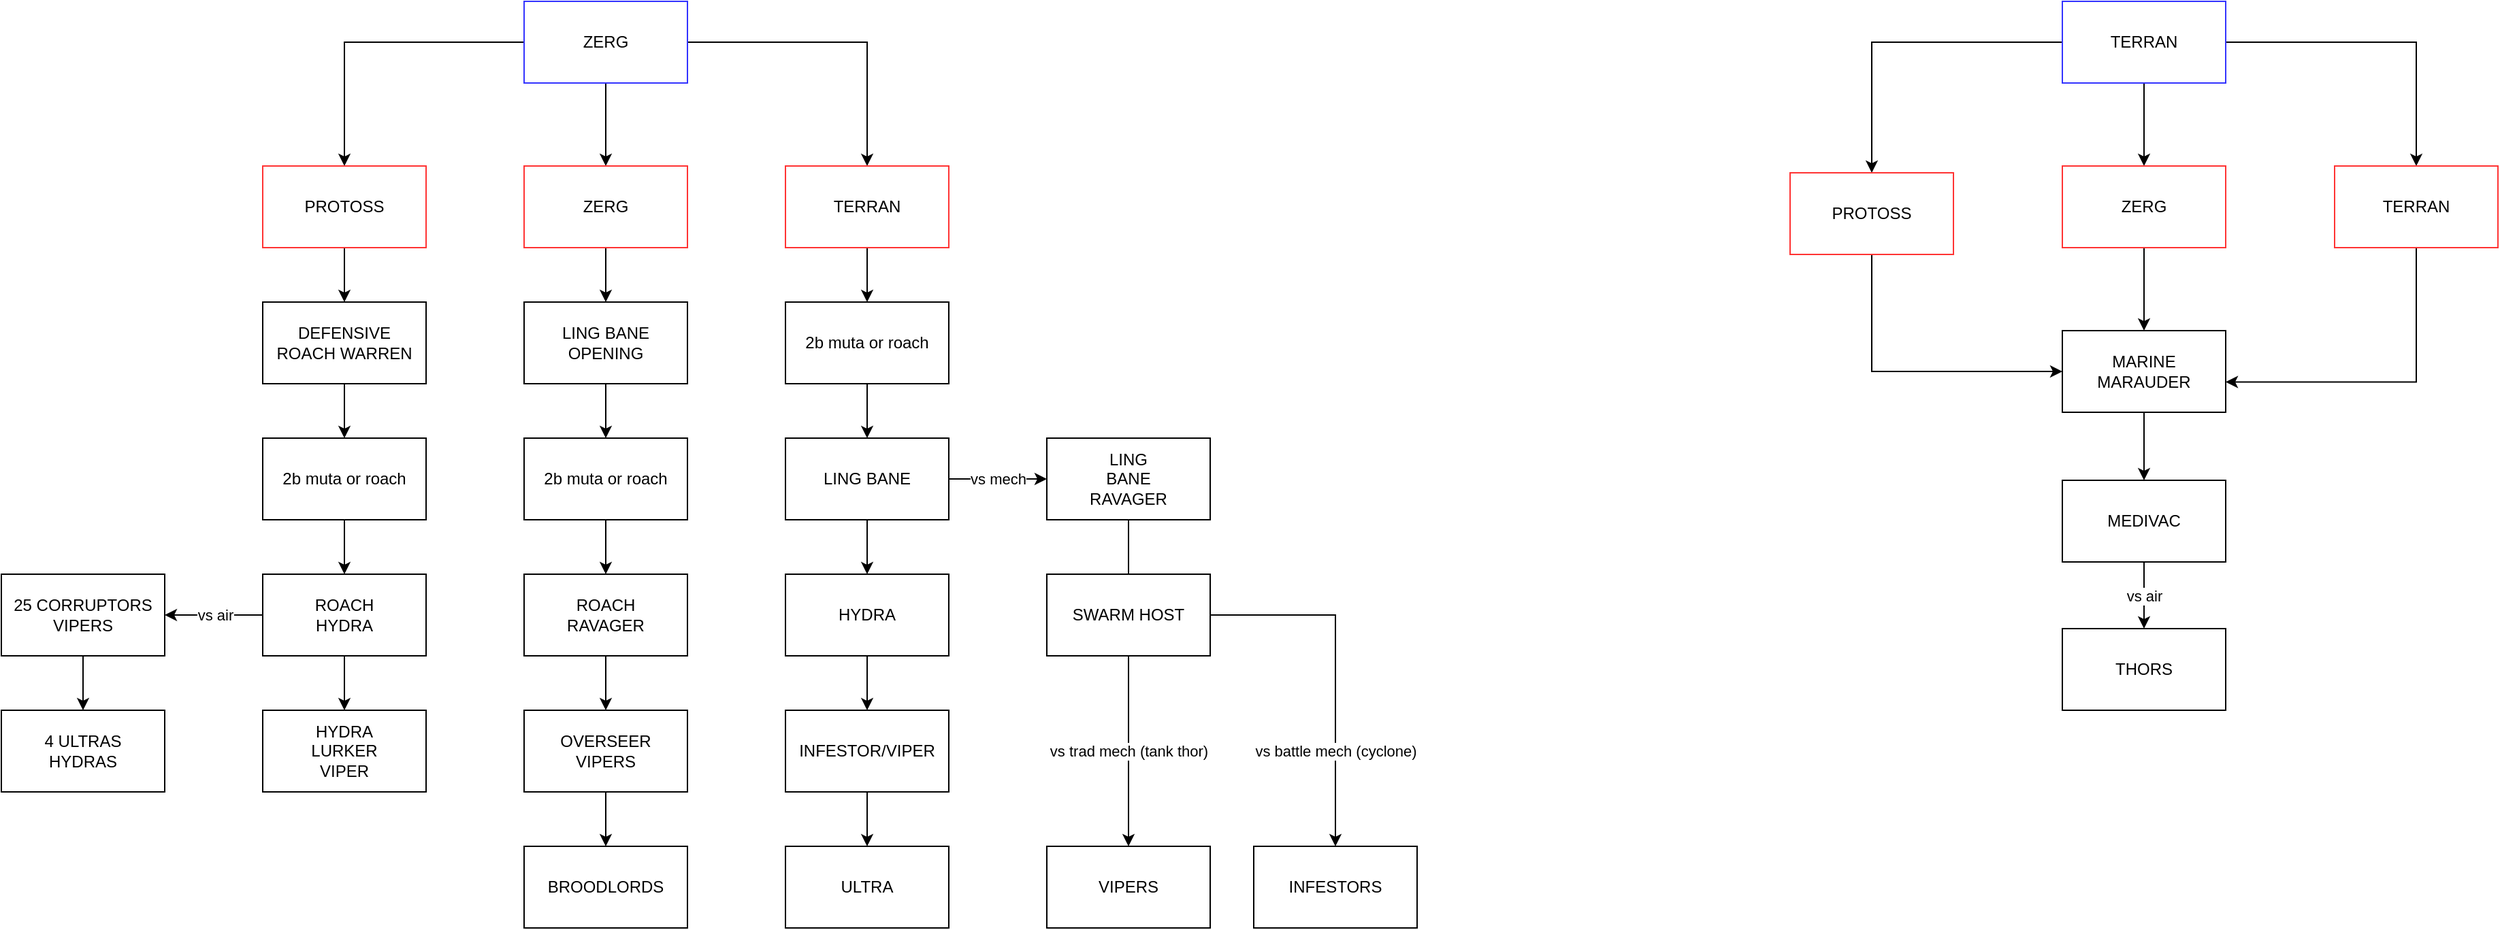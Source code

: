 <mxfile version="20.8.7" type="github">
  <diagram id="8T3hJ6hj14eDnjatASG-" name="unit composition">
    <mxGraphModel dx="1334" dy="642" grid="0" gridSize="10" guides="1" tooltips="1" connect="1" arrows="1" fold="1" page="0" pageScale="1" pageWidth="850" pageHeight="1100" math="0" shadow="0">
      <root>
        <mxCell id="0" />
        <mxCell id="1" parent="0" />
        <mxCell id="UNQcKs0fPld5dCaY8m3V-23" value="" style="edgeStyle=orthogonalEdgeStyle;rounded=0;orthogonalLoop=1;jettySize=auto;html=1;" parent="1" source="UNQcKs0fPld5dCaY8m3V-1" target="UNQcKs0fPld5dCaY8m3V-4" edge="1">
          <mxGeometry relative="1" as="geometry" />
        </mxCell>
        <mxCell id="UNQcKs0fPld5dCaY8m3V-30" style="edgeStyle=orthogonalEdgeStyle;rounded=0;orthogonalLoop=1;jettySize=auto;html=1;entryX=0.5;entryY=0;entryDx=0;entryDy=0;" parent="1" source="UNQcKs0fPld5dCaY8m3V-1" target="UNQcKs0fPld5dCaY8m3V-2" edge="1">
          <mxGeometry relative="1" as="geometry" />
        </mxCell>
        <mxCell id="UNQcKs0fPld5dCaY8m3V-31" style="edgeStyle=orthogonalEdgeStyle;rounded=0;orthogonalLoop=1;jettySize=auto;html=1;" parent="1" source="UNQcKs0fPld5dCaY8m3V-1" target="UNQcKs0fPld5dCaY8m3V-3" edge="1">
          <mxGeometry relative="1" as="geometry" />
        </mxCell>
        <mxCell id="UNQcKs0fPld5dCaY8m3V-1" value="ZERG" style="rounded=0;whiteSpace=wrap;html=1;strokeColor=#3333FF;" parent="1" vertex="1">
          <mxGeometry x="470" y="302" width="120" height="60" as="geometry" />
        </mxCell>
        <mxCell id="UNQcKs0fPld5dCaY8m3V-29" value="" style="edgeStyle=orthogonalEdgeStyle;rounded=0;orthogonalLoop=1;jettySize=auto;html=1;" parent="1" source="UNQcKs0fPld5dCaY8m3V-2" target="UNQcKs0fPld5dCaY8m3V-10" edge="1">
          <mxGeometry relative="1" as="geometry" />
        </mxCell>
        <mxCell id="UNQcKs0fPld5dCaY8m3V-2" value="PROTOSS" style="rounded=0;whiteSpace=wrap;html=1;strokeColor=#FF3333;" parent="1" vertex="1">
          <mxGeometry x="278" y="423" width="120" height="60" as="geometry" />
        </mxCell>
        <mxCell id="UNQcKs0fPld5dCaY8m3V-37" value="" style="edgeStyle=orthogonalEdgeStyle;rounded=0;orthogonalLoop=1;jettySize=auto;html=1;" parent="1" source="UNQcKs0fPld5dCaY8m3V-3" target="UNQcKs0fPld5dCaY8m3V-16" edge="1">
          <mxGeometry relative="1" as="geometry" />
        </mxCell>
        <mxCell id="UNQcKs0fPld5dCaY8m3V-3" value="TERRAN" style="rounded=0;whiteSpace=wrap;html=1;strokeColor=#FF3333;" parent="1" vertex="1">
          <mxGeometry x="662" y="423" width="120" height="60" as="geometry" />
        </mxCell>
        <mxCell id="UNQcKs0fPld5dCaY8m3V-24" value="" style="edgeStyle=orthogonalEdgeStyle;rounded=0;orthogonalLoop=1;jettySize=auto;html=1;" parent="1" source="UNQcKs0fPld5dCaY8m3V-4" target="UNQcKs0fPld5dCaY8m3V-5" edge="1">
          <mxGeometry relative="1" as="geometry" />
        </mxCell>
        <mxCell id="UNQcKs0fPld5dCaY8m3V-4" value="ZERG" style="rounded=0;whiteSpace=wrap;html=1;strokeColor=#FF3333;" parent="1" vertex="1">
          <mxGeometry x="470" y="423" width="120" height="60" as="geometry" />
        </mxCell>
        <mxCell id="UNQcKs0fPld5dCaY8m3V-25" value="" style="edgeStyle=orthogonalEdgeStyle;rounded=0;orthogonalLoop=1;jettySize=auto;html=1;" parent="1" source="UNQcKs0fPld5dCaY8m3V-5" target="UNQcKs0fPld5dCaY8m3V-6" edge="1">
          <mxGeometry relative="1" as="geometry" />
        </mxCell>
        <mxCell id="UNQcKs0fPld5dCaY8m3V-5" value="LING BANE OPENING" style="rounded=0;whiteSpace=wrap;html=1;" parent="1" vertex="1">
          <mxGeometry x="470" y="523" width="120" height="60" as="geometry" />
        </mxCell>
        <mxCell id="UNQcKs0fPld5dCaY8m3V-26" value="" style="edgeStyle=orthogonalEdgeStyle;rounded=0;orthogonalLoop=1;jettySize=auto;html=1;" parent="1" source="UNQcKs0fPld5dCaY8m3V-6" target="UNQcKs0fPld5dCaY8m3V-7" edge="1">
          <mxGeometry relative="1" as="geometry" />
        </mxCell>
        <mxCell id="UNQcKs0fPld5dCaY8m3V-6" value="2b muta or roach" style="rounded=0;whiteSpace=wrap;html=1;" parent="1" vertex="1">
          <mxGeometry x="470" y="623" width="120" height="60" as="geometry" />
        </mxCell>
        <mxCell id="UNQcKs0fPld5dCaY8m3V-27" value="" style="edgeStyle=orthogonalEdgeStyle;rounded=0;orthogonalLoop=1;jettySize=auto;html=1;" parent="1" source="UNQcKs0fPld5dCaY8m3V-7" target="UNQcKs0fPld5dCaY8m3V-8" edge="1">
          <mxGeometry relative="1" as="geometry" />
        </mxCell>
        <mxCell id="UNQcKs0fPld5dCaY8m3V-7" value="ROACH&lt;br&gt;RAVAGER" style="rounded=0;whiteSpace=wrap;html=1;" parent="1" vertex="1">
          <mxGeometry x="470" y="723" width="120" height="60" as="geometry" />
        </mxCell>
        <mxCell id="UNQcKs0fPld5dCaY8m3V-28" value="" style="edgeStyle=orthogonalEdgeStyle;rounded=0;orthogonalLoop=1;jettySize=auto;html=1;" parent="1" source="UNQcKs0fPld5dCaY8m3V-8" target="UNQcKs0fPld5dCaY8m3V-9" edge="1">
          <mxGeometry relative="1" as="geometry" />
        </mxCell>
        <mxCell id="UNQcKs0fPld5dCaY8m3V-8" value="OVERSEER&lt;br&gt;VIPERS" style="rounded=0;whiteSpace=wrap;html=1;" parent="1" vertex="1">
          <mxGeometry x="470" y="823" width="120" height="60" as="geometry" />
        </mxCell>
        <mxCell id="UNQcKs0fPld5dCaY8m3V-9" value="BROODLORDS" style="rounded=0;whiteSpace=wrap;html=1;" parent="1" vertex="1">
          <mxGeometry x="470" y="923" width="120" height="60" as="geometry" />
        </mxCell>
        <mxCell id="UNQcKs0fPld5dCaY8m3V-32" value="" style="edgeStyle=orthogonalEdgeStyle;rounded=0;orthogonalLoop=1;jettySize=auto;html=1;" parent="1" source="UNQcKs0fPld5dCaY8m3V-10" target="UNQcKs0fPld5dCaY8m3V-11" edge="1">
          <mxGeometry relative="1" as="geometry" />
        </mxCell>
        <mxCell id="UNQcKs0fPld5dCaY8m3V-10" value="DEFENSIVE &lt;br&gt;ROACH WARREN" style="rounded=0;whiteSpace=wrap;html=1;" parent="1" vertex="1">
          <mxGeometry x="278" y="523" width="120" height="60" as="geometry" />
        </mxCell>
        <mxCell id="UNQcKs0fPld5dCaY8m3V-33" value="" style="edgeStyle=orthogonalEdgeStyle;rounded=0;orthogonalLoop=1;jettySize=auto;html=1;" parent="1" source="UNQcKs0fPld5dCaY8m3V-11" target="UNQcKs0fPld5dCaY8m3V-12" edge="1">
          <mxGeometry relative="1" as="geometry" />
        </mxCell>
        <mxCell id="UNQcKs0fPld5dCaY8m3V-11" value="2b muta or roach" style="rounded=0;whiteSpace=wrap;html=1;" parent="1" vertex="1">
          <mxGeometry x="278" y="623" width="120" height="60" as="geometry" />
        </mxCell>
        <mxCell id="UNQcKs0fPld5dCaY8m3V-34" value="" style="edgeStyle=orthogonalEdgeStyle;rounded=0;orthogonalLoop=1;jettySize=auto;html=1;" parent="1" source="UNQcKs0fPld5dCaY8m3V-12" target="UNQcKs0fPld5dCaY8m3V-13" edge="1">
          <mxGeometry relative="1" as="geometry" />
        </mxCell>
        <mxCell id="UNQcKs0fPld5dCaY8m3V-42" value="" style="edgeStyle=orthogonalEdgeStyle;rounded=0;orthogonalLoop=1;jettySize=auto;html=1;" parent="1" source="UNQcKs0fPld5dCaY8m3V-12" target="UNQcKs0fPld5dCaY8m3V-14" edge="1">
          <mxGeometry relative="1" as="geometry" />
        </mxCell>
        <mxCell id="UNQcKs0fPld5dCaY8m3V-45" value="vs air" style="edgeLabel;html=1;align=center;verticalAlign=middle;resizable=0;points=[];" parent="UNQcKs0fPld5dCaY8m3V-42" vertex="1" connectable="0">
          <mxGeometry x="-0.314" y="1" relative="1" as="geometry">
            <mxPoint x="-11" y="-1" as="offset" />
          </mxGeometry>
        </mxCell>
        <mxCell id="UNQcKs0fPld5dCaY8m3V-12" value="ROACH&lt;br&gt;HYDRA" style="rounded=0;whiteSpace=wrap;html=1;" parent="1" vertex="1">
          <mxGeometry x="278" y="723" width="120" height="60" as="geometry" />
        </mxCell>
        <mxCell id="UNQcKs0fPld5dCaY8m3V-13" value="HYDRA&lt;br&gt;LURKER&lt;br&gt;VIPER" style="rounded=0;whiteSpace=wrap;html=1;" parent="1" vertex="1">
          <mxGeometry x="278" y="823" width="120" height="60" as="geometry" />
        </mxCell>
        <mxCell id="UNQcKs0fPld5dCaY8m3V-36" value="" style="edgeStyle=orthogonalEdgeStyle;rounded=0;orthogonalLoop=1;jettySize=auto;html=1;" parent="1" source="UNQcKs0fPld5dCaY8m3V-14" target="UNQcKs0fPld5dCaY8m3V-15" edge="1">
          <mxGeometry relative="1" as="geometry" />
        </mxCell>
        <mxCell id="UNQcKs0fPld5dCaY8m3V-14" value="25 CORRUPTORS VIPERS" style="rounded=0;whiteSpace=wrap;html=1;" parent="1" vertex="1">
          <mxGeometry x="86" y="723" width="120" height="60" as="geometry" />
        </mxCell>
        <mxCell id="UNQcKs0fPld5dCaY8m3V-15" value="4 ULTRAS&lt;br&gt;HYDRAS" style="rounded=0;whiteSpace=wrap;html=1;" parent="1" vertex="1">
          <mxGeometry x="86" y="823" width="120" height="60" as="geometry" />
        </mxCell>
        <mxCell id="UNQcKs0fPld5dCaY8m3V-38" value="" style="edgeStyle=orthogonalEdgeStyle;rounded=0;orthogonalLoop=1;jettySize=auto;html=1;" parent="1" source="UNQcKs0fPld5dCaY8m3V-16" target="UNQcKs0fPld5dCaY8m3V-17" edge="1">
          <mxGeometry relative="1" as="geometry" />
        </mxCell>
        <mxCell id="UNQcKs0fPld5dCaY8m3V-16" value="2b muta or roach" style="rounded=0;whiteSpace=wrap;html=1;" parent="1" vertex="1">
          <mxGeometry x="662" y="523" width="120" height="60" as="geometry" />
        </mxCell>
        <mxCell id="UNQcKs0fPld5dCaY8m3V-39" value="" style="edgeStyle=orthogonalEdgeStyle;rounded=0;orthogonalLoop=1;jettySize=auto;html=1;" parent="1" source="UNQcKs0fPld5dCaY8m3V-17" target="UNQcKs0fPld5dCaY8m3V-18" edge="1">
          <mxGeometry relative="1" as="geometry" />
        </mxCell>
        <mxCell id="UNQcKs0fPld5dCaY8m3V-43" value="" style="edgeStyle=orthogonalEdgeStyle;rounded=0;orthogonalLoop=1;jettySize=auto;html=1;" parent="1" source="UNQcKs0fPld5dCaY8m3V-17" target="UNQcKs0fPld5dCaY8m3V-21" edge="1">
          <mxGeometry relative="1" as="geometry" />
        </mxCell>
        <mxCell id="UNQcKs0fPld5dCaY8m3V-46" value="vs mech" style="edgeLabel;html=1;align=center;verticalAlign=middle;resizable=0;points=[];" parent="UNQcKs0fPld5dCaY8m3V-43" vertex="1" connectable="0">
          <mxGeometry x="-0.427" y="1" relative="1" as="geometry">
            <mxPoint x="15" y="1" as="offset" />
          </mxGeometry>
        </mxCell>
        <mxCell id="UNQcKs0fPld5dCaY8m3V-17" value="LING BANE" style="rounded=0;whiteSpace=wrap;html=1;" parent="1" vertex="1">
          <mxGeometry x="662" y="623" width="120" height="60" as="geometry" />
        </mxCell>
        <mxCell id="UNQcKs0fPld5dCaY8m3V-40" value="" style="edgeStyle=orthogonalEdgeStyle;rounded=0;orthogonalLoop=1;jettySize=auto;html=1;" parent="1" source="UNQcKs0fPld5dCaY8m3V-18" target="UNQcKs0fPld5dCaY8m3V-19" edge="1">
          <mxGeometry relative="1" as="geometry" />
        </mxCell>
        <mxCell id="UNQcKs0fPld5dCaY8m3V-18" value="HYDRA" style="rounded=0;whiteSpace=wrap;html=1;" parent="1" vertex="1">
          <mxGeometry x="662" y="723" width="120" height="60" as="geometry" />
        </mxCell>
        <mxCell id="UNQcKs0fPld5dCaY8m3V-41" value="" style="edgeStyle=orthogonalEdgeStyle;rounded=0;orthogonalLoop=1;jettySize=auto;html=1;" parent="1" source="UNQcKs0fPld5dCaY8m3V-19" target="UNQcKs0fPld5dCaY8m3V-20" edge="1">
          <mxGeometry relative="1" as="geometry" />
        </mxCell>
        <mxCell id="UNQcKs0fPld5dCaY8m3V-19" value="INFESTOR/VIPER" style="rounded=0;whiteSpace=wrap;html=1;" parent="1" vertex="1">
          <mxGeometry x="662" y="823" width="120" height="60" as="geometry" />
        </mxCell>
        <mxCell id="UNQcKs0fPld5dCaY8m3V-20" value="ULTRA" style="rounded=0;whiteSpace=wrap;html=1;" parent="1" vertex="1">
          <mxGeometry x="662" y="923" width="120" height="60" as="geometry" />
        </mxCell>
        <mxCell id="UNQcKs0fPld5dCaY8m3V-44" value="" style="edgeStyle=orthogonalEdgeStyle;rounded=0;orthogonalLoop=1;jettySize=auto;html=1;exitX=0.5;exitY=1;exitDx=0;exitDy=0;" parent="1" source="_7tuPLrVdYwfqxMOMU_q-6" target="UNQcKs0fPld5dCaY8m3V-22" edge="1">
          <mxGeometry relative="1" as="geometry" />
        </mxCell>
        <mxCell id="_7tuPLrVdYwfqxMOMU_q-5" value="vs trad mech (tank thor)" style="edgeLabel;html=1;align=center;verticalAlign=middle;resizable=0;points=[];" vertex="1" connectable="0" parent="UNQcKs0fPld5dCaY8m3V-44">
          <mxGeometry x="-0.226" relative="1" as="geometry">
            <mxPoint y="16" as="offset" />
          </mxGeometry>
        </mxCell>
        <mxCell id="_7tuPLrVdYwfqxMOMU_q-2" value="" style="edgeStyle=orthogonalEdgeStyle;rounded=0;orthogonalLoop=1;jettySize=auto;html=1;entryX=0.5;entryY=0;entryDx=0;entryDy=0;startArrow=none;" edge="1" parent="1" source="_7tuPLrVdYwfqxMOMU_q-6" target="_7tuPLrVdYwfqxMOMU_q-3">
          <mxGeometry relative="1" as="geometry">
            <mxPoint x="1091" y="653" as="targetPoint" />
          </mxGeometry>
        </mxCell>
        <mxCell id="_7tuPLrVdYwfqxMOMU_q-4" value="vs battle mech (cyclone)" style="edgeLabel;html=1;align=center;verticalAlign=middle;resizable=0;points=[];" vertex="1" connectable="0" parent="_7tuPLrVdYwfqxMOMU_q-2">
          <mxGeometry x="0.256" y="1" relative="1" as="geometry">
            <mxPoint x="-1" y="27" as="offset" />
          </mxGeometry>
        </mxCell>
        <mxCell id="UNQcKs0fPld5dCaY8m3V-21" value="LING&lt;br&gt;BANE&lt;br&gt;RAVAGER" style="rounded=0;whiteSpace=wrap;html=1;" parent="1" vertex="1">
          <mxGeometry x="854" y="623" width="120" height="60" as="geometry" />
        </mxCell>
        <mxCell id="UNQcKs0fPld5dCaY8m3V-22" value="VIPERS" style="rounded=0;whiteSpace=wrap;html=1;" parent="1" vertex="1">
          <mxGeometry x="854" y="923" width="120" height="60" as="geometry" />
        </mxCell>
        <mxCell id="UNQcKs0fPld5dCaY8m3V-54" style="edgeStyle=orthogonalEdgeStyle;rounded=0;orthogonalLoop=1;jettySize=auto;html=1;" parent="1" source="UNQcKs0fPld5dCaY8m3V-47" target="UNQcKs0fPld5dCaY8m3V-50" edge="1">
          <mxGeometry relative="1" as="geometry" />
        </mxCell>
        <mxCell id="UNQcKs0fPld5dCaY8m3V-55" style="edgeStyle=orthogonalEdgeStyle;rounded=0;orthogonalLoop=1;jettySize=auto;html=1;" parent="1" source="UNQcKs0fPld5dCaY8m3V-47" target="UNQcKs0fPld5dCaY8m3V-48" edge="1">
          <mxGeometry relative="1" as="geometry" />
        </mxCell>
        <mxCell id="UNQcKs0fPld5dCaY8m3V-56" style="edgeStyle=orthogonalEdgeStyle;rounded=0;orthogonalLoop=1;jettySize=auto;html=1;" parent="1" source="UNQcKs0fPld5dCaY8m3V-47" target="UNQcKs0fPld5dCaY8m3V-49" edge="1">
          <mxGeometry relative="1" as="geometry" />
        </mxCell>
        <mxCell id="UNQcKs0fPld5dCaY8m3V-47" value="TERRAN" style="rounded=0;whiteSpace=wrap;html=1;strokeColor=#3333FF;" parent="1" vertex="1">
          <mxGeometry x="1600" y="302" width="120" height="60" as="geometry" />
        </mxCell>
        <mxCell id="UNQcKs0fPld5dCaY8m3V-61" value="" style="edgeStyle=orthogonalEdgeStyle;rounded=0;orthogonalLoop=1;jettySize=auto;html=1;" parent="1" source="UNQcKs0fPld5dCaY8m3V-48" target="UNQcKs0fPld5dCaY8m3V-51" edge="1">
          <mxGeometry relative="1" as="geometry" />
        </mxCell>
        <mxCell id="UNQcKs0fPld5dCaY8m3V-48" value="ZERG" style="rounded=0;whiteSpace=wrap;html=1;strokeColor=#FF3333;" parent="1" vertex="1">
          <mxGeometry x="1600" y="423" width="120" height="60" as="geometry" />
        </mxCell>
        <mxCell id="UNQcKs0fPld5dCaY8m3V-57" style="edgeStyle=orthogonalEdgeStyle;rounded=0;orthogonalLoop=1;jettySize=auto;html=1;entryX=1;entryY=0.629;entryDx=0;entryDy=0;entryPerimeter=0;exitX=0.5;exitY=1;exitDx=0;exitDy=0;" parent="1" source="UNQcKs0fPld5dCaY8m3V-49" target="UNQcKs0fPld5dCaY8m3V-51" edge="1">
          <mxGeometry relative="1" as="geometry" />
        </mxCell>
        <mxCell id="UNQcKs0fPld5dCaY8m3V-49" value="TERRAN" style="rounded=0;whiteSpace=wrap;html=1;strokeColor=#FF3333;" parent="1" vertex="1">
          <mxGeometry x="1800" y="423" width="120" height="60" as="geometry" />
        </mxCell>
        <mxCell id="UNQcKs0fPld5dCaY8m3V-58" style="edgeStyle=orthogonalEdgeStyle;rounded=0;orthogonalLoop=1;jettySize=auto;html=1;entryX=0;entryY=0.5;entryDx=0;entryDy=0;exitX=0.5;exitY=1;exitDx=0;exitDy=0;" parent="1" source="UNQcKs0fPld5dCaY8m3V-50" target="UNQcKs0fPld5dCaY8m3V-51" edge="1">
          <mxGeometry relative="1" as="geometry" />
        </mxCell>
        <mxCell id="UNQcKs0fPld5dCaY8m3V-50" value="PROTOSS" style="rounded=0;whiteSpace=wrap;html=1;strokeColor=#FF3333;" parent="1" vertex="1">
          <mxGeometry x="1400" y="428" width="120" height="60" as="geometry" />
        </mxCell>
        <mxCell id="UNQcKs0fPld5dCaY8m3V-62" value="" style="edgeStyle=orthogonalEdgeStyle;rounded=0;orthogonalLoop=1;jettySize=auto;html=1;" parent="1" source="UNQcKs0fPld5dCaY8m3V-51" target="UNQcKs0fPld5dCaY8m3V-52" edge="1">
          <mxGeometry relative="1" as="geometry" />
        </mxCell>
        <mxCell id="UNQcKs0fPld5dCaY8m3V-51" value="MARINE&lt;br&gt;MARAUDER" style="rounded=0;whiteSpace=wrap;html=1;" parent="1" vertex="1">
          <mxGeometry x="1600" y="544" width="120" height="60" as="geometry" />
        </mxCell>
        <mxCell id="UNQcKs0fPld5dCaY8m3V-63" value="" style="edgeStyle=orthogonalEdgeStyle;rounded=0;orthogonalLoop=1;jettySize=auto;html=1;" parent="1" source="UNQcKs0fPld5dCaY8m3V-52" target="UNQcKs0fPld5dCaY8m3V-53" edge="1">
          <mxGeometry relative="1" as="geometry" />
        </mxCell>
        <mxCell id="UNQcKs0fPld5dCaY8m3V-64" value="vs air" style="edgeLabel;html=1;align=center;verticalAlign=middle;resizable=0;points=[];" parent="UNQcKs0fPld5dCaY8m3V-63" vertex="1" connectable="0">
          <mxGeometry x="-0.447" y="-1" relative="1" as="geometry">
            <mxPoint x="1" y="11" as="offset" />
          </mxGeometry>
        </mxCell>
        <mxCell id="UNQcKs0fPld5dCaY8m3V-52" value="MEDIVAC" style="rounded=0;whiteSpace=wrap;html=1;" parent="1" vertex="1">
          <mxGeometry x="1600" y="654" width="120" height="60" as="geometry" />
        </mxCell>
        <mxCell id="UNQcKs0fPld5dCaY8m3V-53" value="THORS" style="rounded=0;whiteSpace=wrap;html=1;" parent="1" vertex="1">
          <mxGeometry x="1600" y="763" width="120" height="60" as="geometry" />
        </mxCell>
        <mxCell id="_7tuPLrVdYwfqxMOMU_q-3" value="INFESTORS" style="rounded=0;whiteSpace=wrap;html=1;" vertex="1" parent="1">
          <mxGeometry x="1006" y="923" width="120" height="60" as="geometry" />
        </mxCell>
        <mxCell id="_7tuPLrVdYwfqxMOMU_q-7" value="" style="edgeStyle=orthogonalEdgeStyle;rounded=0;orthogonalLoop=1;jettySize=auto;html=1;entryX=0.5;entryY=0;entryDx=0;entryDy=0;endArrow=none;" edge="1" parent="1" source="UNQcKs0fPld5dCaY8m3V-21" target="_7tuPLrVdYwfqxMOMU_q-6">
          <mxGeometry relative="1" as="geometry">
            <mxPoint x="974" y="653.048" as="sourcePoint" />
            <mxPoint x="1056" y="823" as="targetPoint" />
          </mxGeometry>
        </mxCell>
        <mxCell id="_7tuPLrVdYwfqxMOMU_q-6" value="SWARM HOST" style="rounded=0;whiteSpace=wrap;html=1;" vertex="1" parent="1">
          <mxGeometry x="854" y="723" width="120" height="60" as="geometry" />
        </mxCell>
      </root>
    </mxGraphModel>
  </diagram>
</mxfile>
